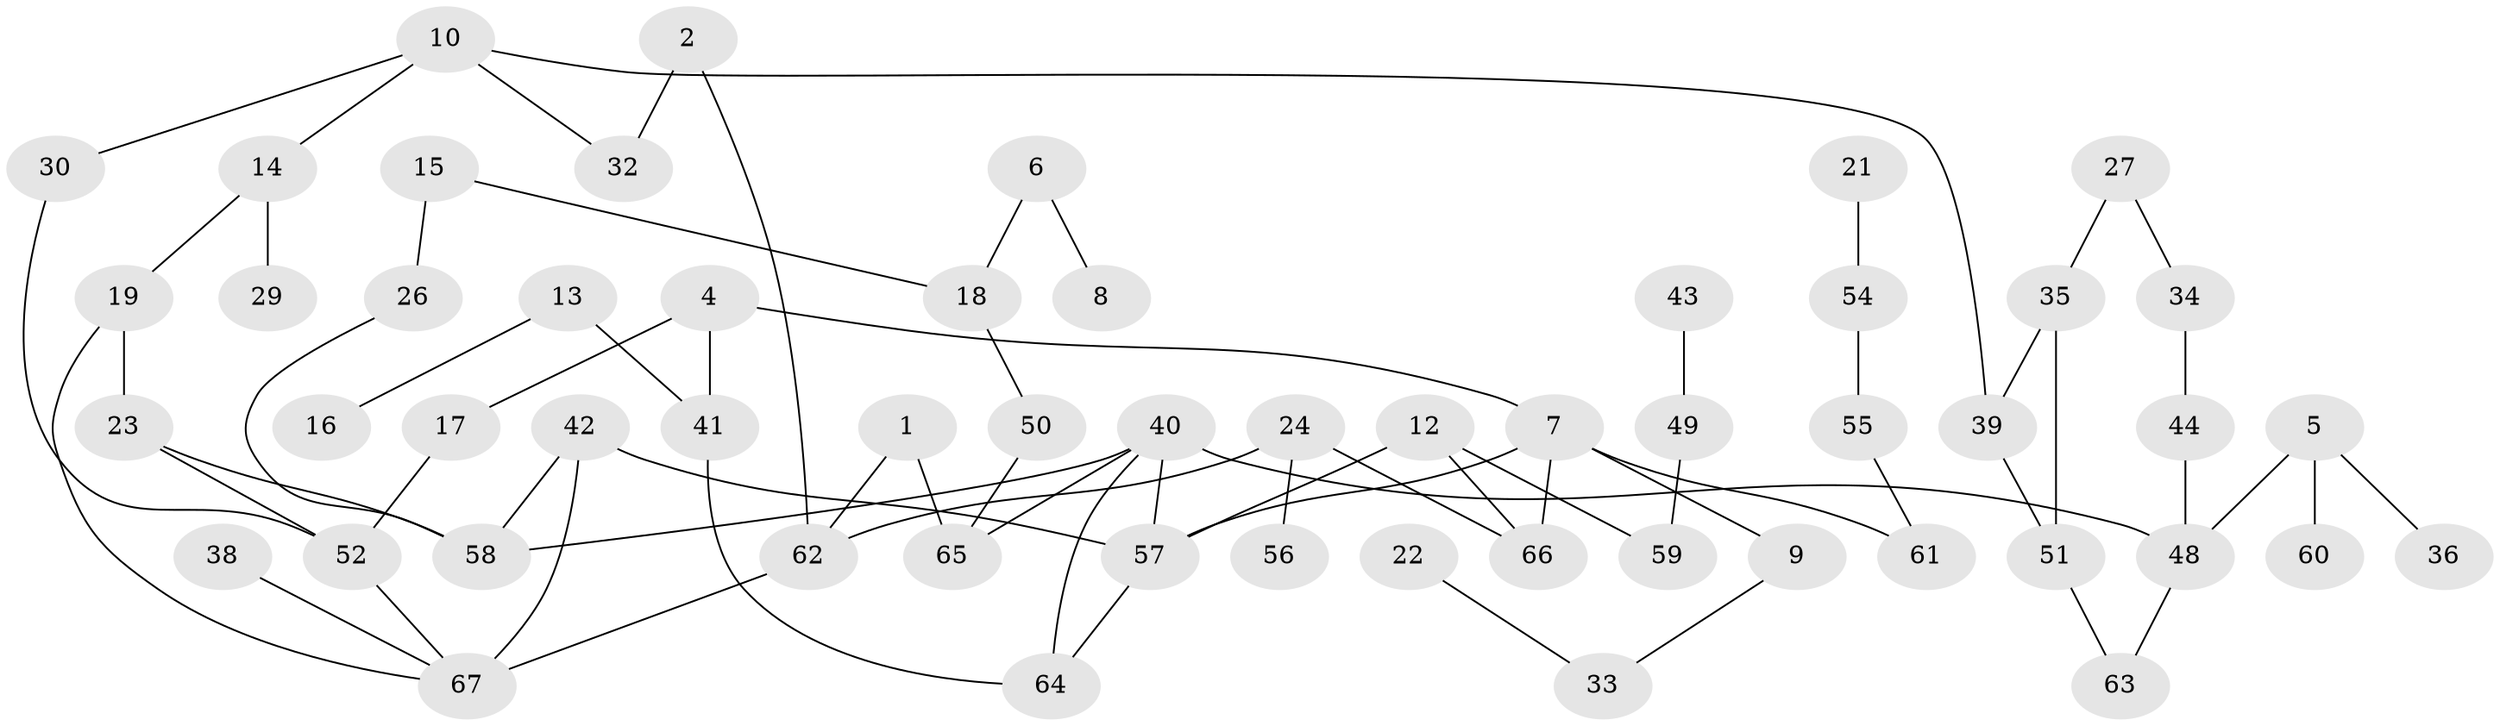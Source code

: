 // original degree distribution, {1: 0.2631578947368421, 2: 0.3157894736842105, 3: 0.21804511278195488, 4: 0.12030075187969924, 0: 0.06766917293233082, 5: 0.007518796992481203, 7: 0.007518796992481203}
// Generated by graph-tools (version 1.1) at 2025/00/03/09/25 03:00:44]
// undirected, 56 vertices, 70 edges
graph export_dot {
graph [start="1"]
  node [color=gray90,style=filled];
  1;
  2;
  4;
  5;
  6;
  7;
  8;
  9;
  10;
  12;
  13;
  14;
  15;
  16;
  17;
  18;
  19;
  21;
  22;
  23;
  24;
  26;
  27;
  29;
  30;
  32;
  33;
  34;
  35;
  36;
  38;
  39;
  40;
  41;
  42;
  43;
  44;
  48;
  49;
  50;
  51;
  52;
  54;
  55;
  56;
  57;
  58;
  59;
  60;
  61;
  62;
  63;
  64;
  65;
  66;
  67;
  1 -- 62 [weight=1.0];
  1 -- 65 [weight=1.0];
  2 -- 32 [weight=1.0];
  2 -- 62 [weight=1.0];
  4 -- 7 [weight=1.0];
  4 -- 17 [weight=1.0];
  4 -- 41 [weight=1.0];
  5 -- 36 [weight=1.0];
  5 -- 48 [weight=1.0];
  5 -- 60 [weight=1.0];
  6 -- 8 [weight=1.0];
  6 -- 18 [weight=1.0];
  7 -- 9 [weight=1.0];
  7 -- 57 [weight=1.0];
  7 -- 61 [weight=1.0];
  7 -- 66 [weight=1.0];
  9 -- 33 [weight=1.0];
  10 -- 14 [weight=1.0];
  10 -- 30 [weight=1.0];
  10 -- 32 [weight=1.0];
  10 -- 39 [weight=1.0];
  12 -- 57 [weight=1.0];
  12 -- 59 [weight=1.0];
  12 -- 66 [weight=1.0];
  13 -- 16 [weight=1.0];
  13 -- 41 [weight=1.0];
  14 -- 19 [weight=1.0];
  14 -- 29 [weight=1.0];
  15 -- 18 [weight=1.0];
  15 -- 26 [weight=1.0];
  17 -- 52 [weight=1.0];
  18 -- 50 [weight=1.0];
  19 -- 23 [weight=1.0];
  19 -- 67 [weight=1.0];
  21 -- 54 [weight=1.0];
  22 -- 33 [weight=1.0];
  23 -- 52 [weight=1.0];
  23 -- 58 [weight=1.0];
  24 -- 56 [weight=1.0];
  24 -- 62 [weight=1.0];
  24 -- 66 [weight=1.0];
  26 -- 58 [weight=1.0];
  27 -- 34 [weight=1.0];
  27 -- 35 [weight=1.0];
  30 -- 52 [weight=1.0];
  34 -- 44 [weight=1.0];
  35 -- 39 [weight=2.0];
  35 -- 51 [weight=1.0];
  38 -- 67 [weight=1.0];
  39 -- 51 [weight=1.0];
  40 -- 48 [weight=1.0];
  40 -- 57 [weight=1.0];
  40 -- 58 [weight=1.0];
  40 -- 64 [weight=1.0];
  40 -- 65 [weight=1.0];
  41 -- 64 [weight=1.0];
  42 -- 57 [weight=1.0];
  42 -- 58 [weight=1.0];
  42 -- 67 [weight=1.0];
  43 -- 49 [weight=1.0];
  44 -- 48 [weight=1.0];
  48 -- 63 [weight=1.0];
  49 -- 59 [weight=1.0];
  50 -- 65 [weight=2.0];
  51 -- 63 [weight=1.0];
  52 -- 67 [weight=1.0];
  54 -- 55 [weight=1.0];
  55 -- 61 [weight=1.0];
  57 -- 64 [weight=1.0];
  62 -- 67 [weight=2.0];
}
